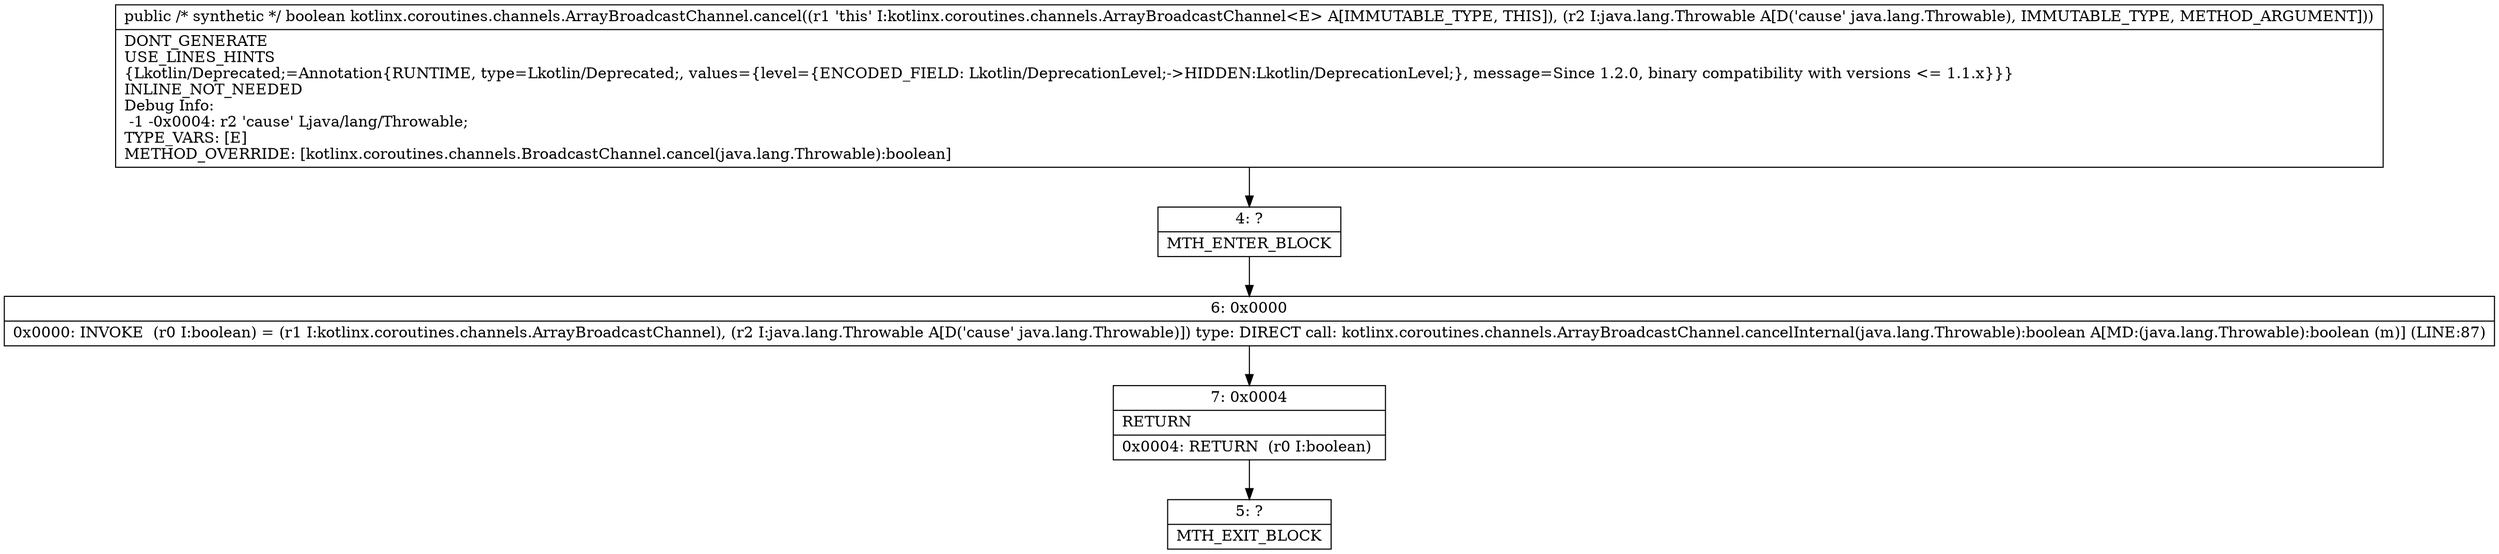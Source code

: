 digraph "CFG forkotlinx.coroutines.channels.ArrayBroadcastChannel.cancel(Ljava\/lang\/Throwable;)Z" {
Node_4 [shape=record,label="{4\:\ ?|MTH_ENTER_BLOCK\l}"];
Node_6 [shape=record,label="{6\:\ 0x0000|0x0000: INVOKE  (r0 I:boolean) = (r1 I:kotlinx.coroutines.channels.ArrayBroadcastChannel), (r2 I:java.lang.Throwable A[D('cause' java.lang.Throwable)]) type: DIRECT call: kotlinx.coroutines.channels.ArrayBroadcastChannel.cancelInternal(java.lang.Throwable):boolean A[MD:(java.lang.Throwable):boolean (m)] (LINE:87)\l}"];
Node_7 [shape=record,label="{7\:\ 0x0004|RETURN\l|0x0004: RETURN  (r0 I:boolean) \l}"];
Node_5 [shape=record,label="{5\:\ ?|MTH_EXIT_BLOCK\l}"];
MethodNode[shape=record,label="{public \/* synthetic *\/ boolean kotlinx.coroutines.channels.ArrayBroadcastChannel.cancel((r1 'this' I:kotlinx.coroutines.channels.ArrayBroadcastChannel\<E\> A[IMMUTABLE_TYPE, THIS]), (r2 I:java.lang.Throwable A[D('cause' java.lang.Throwable), IMMUTABLE_TYPE, METHOD_ARGUMENT]))  | DONT_GENERATE\lUSE_LINES_HINTS\l\{Lkotlin\/Deprecated;=Annotation\{RUNTIME, type=Lkotlin\/Deprecated;, values=\{level=\{ENCODED_FIELD: Lkotlin\/DeprecationLevel;\-\>HIDDEN:Lkotlin\/DeprecationLevel;\}, message=Since 1.2.0, binary compatibility with versions \<= 1.1.x\}\}\}\lINLINE_NOT_NEEDED\lDebug Info:\l  \-1 \-0x0004: r2 'cause' Ljava\/lang\/Throwable;\lTYPE_VARS: [E]\lMETHOD_OVERRIDE: [kotlinx.coroutines.channels.BroadcastChannel.cancel(java.lang.Throwable):boolean]\l}"];
MethodNode -> Node_4;Node_4 -> Node_6;
Node_6 -> Node_7;
Node_7 -> Node_5;
}

